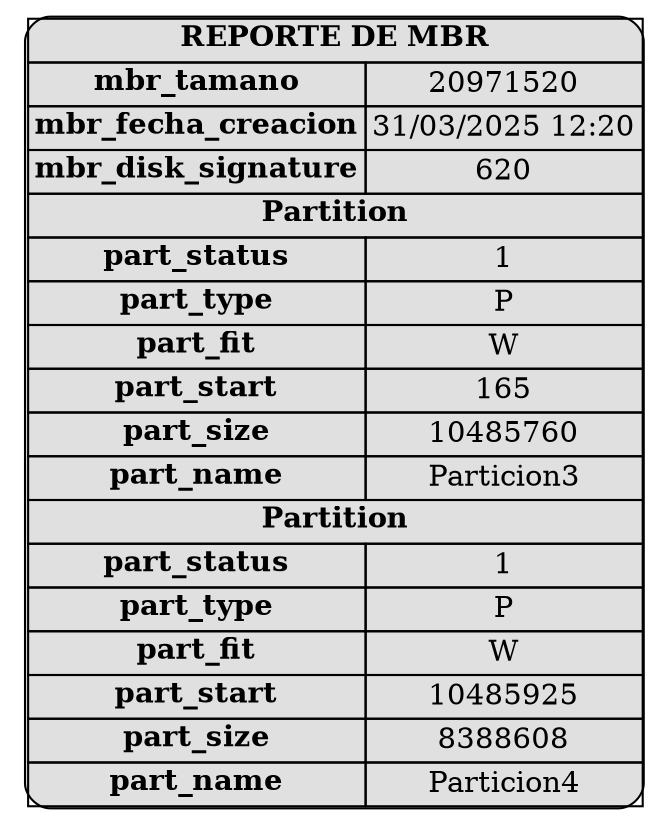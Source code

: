 digraph MBR {
node [shape=plaintext]
ReporteMBR [label=<
<table border='1' cellborder='1' cellspacing='0' style='rounded,filled' bgcolor='#e0e0e0'>
<tr><td colspan='2'><b>REPORTE DE MBR</b></td></tr>
<tr><td><b>mbr_tamano</b></td><td>20971520</td></tr>
<tr><td><b>mbr_fecha_creacion</b></td><td>31/03/2025 12:20</td></tr>
<tr><td><b>mbr_disk_signature</b></td><td>620</td></tr>
<tr><td colspan='2'><b>Partition</b></td></tr>
<tr><td><b>part_status</b></td><td>1</td></tr>
<tr><td><b>part_type</b></td><td>P</td></tr>
<tr><td><b>part_fit</b></td><td>W</td></tr>
<tr><td><b>part_start</b></td><td>165</td></tr>
<tr><td><b>part_size</b></td><td>10485760</td></tr>
<tr><td><b>part_name</b></td><td>Particion3</td></tr>
<tr><td colspan='2'><b>Partition</b></td></tr>
<tr><td><b>part_status</b></td><td>1</td></tr>
<tr><td><b>part_type</b></td><td>P</td></tr>
<tr><td><b>part_fit</b></td><td>W</td></tr>
<tr><td><b>part_start</b></td><td>10485925</td></tr>
<tr><td><b>part_size</b></td><td>8388608</td></tr>
<tr><td><b>part_name</b></td><td>Particion4</td></tr>
</table>>];
}